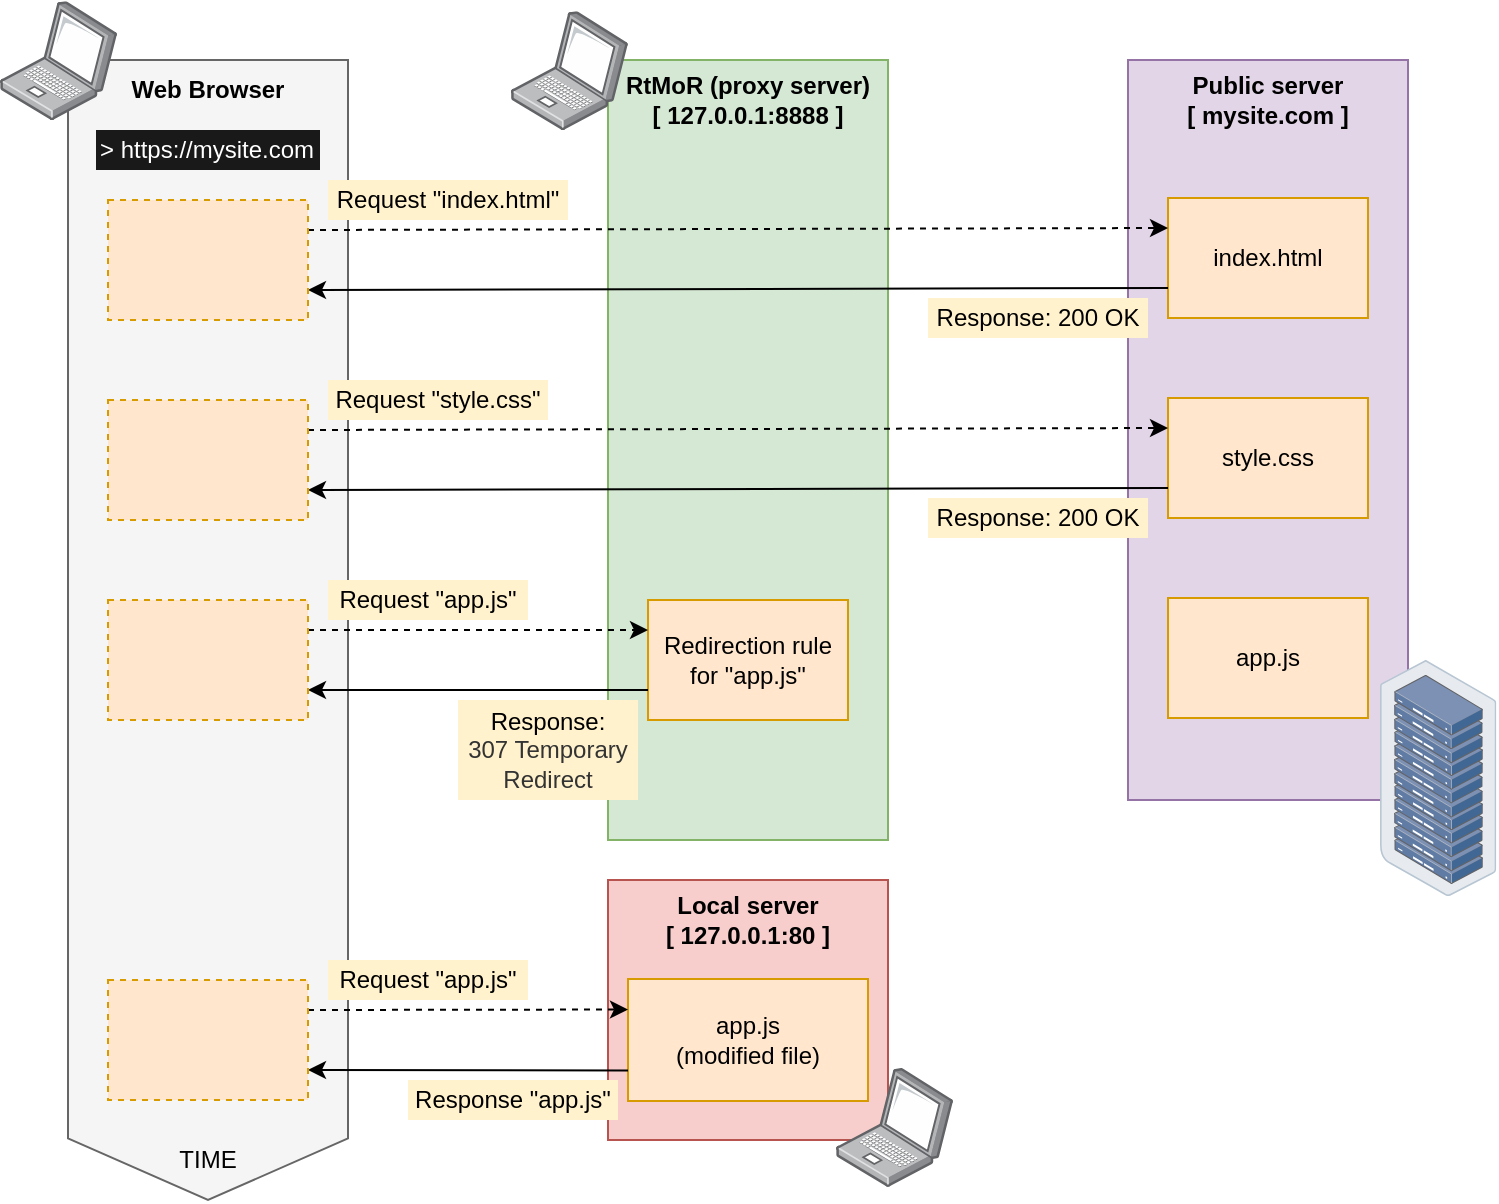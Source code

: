 <mxfile version="14.1.8" type="device"><diagram id="XYN9Jt7Bw3ZrNFTsPTfO" name="Strona-1"><mxGraphModel dx="749" dy="666" grid="1" gridSize="10" guides="1" tooltips="1" connect="1" arrows="1" fold="1" page="1" pageScale="1" pageWidth="827" pageHeight="1169" math="0" shadow="0"><root><mxCell id="0"/><mxCell id="1" parent="0"/><mxCell id="dYxebDh8AloUqGqZ44wi-45" value="" style="rounded=0;whiteSpace=wrap;html=1;fillColor=#d5e8d4;fontSize=30;strokeColor=#82b366;" parent="1" vertex="1"><mxGeometry x="334" y="80" width="140" height="390" as="geometry"/></mxCell><mxCell id="dYxebDh8AloUqGqZ44wi-59" value="Redirection rule&lt;br&gt;for &quot;app.js&quot;" style="rounded=0;whiteSpace=wrap;html=1;fillColor=#ffe6cc;strokeColor=#d79b00;" parent="1" vertex="1"><mxGeometry x="354" y="350" width="100" height="60" as="geometry"/></mxCell><mxCell id="dYxebDh8AloUqGqZ44wi-54" value="" style="rounded=0;whiteSpace=wrap;html=1;fillColor=#f8cecc;strokeColor=#b85450;" parent="1" vertex="1"><mxGeometry x="334" y="490" width="140" height="130" as="geometry"/></mxCell><mxCell id="dYxebDh8AloUqGqZ44wi-42" value="" style="verticalLabelPosition=bottom;verticalAlign=top;html=1;shape=offPageConnector;rounded=0;size=0.054;fillColor=#f5f5f5;strokeColor=#666666;fontColor=#333333;" parent="1" vertex="1"><mxGeometry x="64" y="80" width="140" height="570" as="geometry"/></mxCell><mxCell id="dYxebDh8AloUqGqZ44wi-38" value="" style="rounded=0;whiteSpace=wrap;html=1;fillColor=#e1d5e7;strokeColor=#9673a6;" parent="1" vertex="1"><mxGeometry x="594" y="80" width="140" height="370" as="geometry"/></mxCell><mxCell id="dYxebDh8AloUqGqZ44wi-12" value="index.html" style="rounded=0;whiteSpace=wrap;html=1;fillColor=#ffe6cc;strokeColor=#d79b00;" parent="1" vertex="1"><mxGeometry x="614" y="149" width="100" height="60" as="geometry"/></mxCell><mxCell id="dYxebDh8AloUqGqZ44wi-16" value="" style="endArrow=classic;html=1;dashed=1;exitX=1;exitY=0.25;exitDx=0;exitDy=0;entryX=0;entryY=0.25;entryDx=0;entryDy=0;" parent="1" source="dYxebDh8AloUqGqZ44wi-23" edge="1" target="dYxebDh8AloUqGqZ44wi-12"><mxGeometry width="50" height="50" relative="1" as="geometry"><mxPoint x="213.0" y="176" as="sourcePoint"/><mxPoint x="570" y="164" as="targetPoint"/></mxGeometry></mxCell><mxCell id="dYxebDh8AloUqGqZ44wi-18" value="Request &quot;index.html&quot;" style="text;html=1;align=center;verticalAlign=middle;whiteSpace=wrap;rounded=0;fillColor=#fff2cc;" parent="1" vertex="1"><mxGeometry x="194" y="140" width="120" height="20" as="geometry"/></mxCell><mxCell id="dYxebDh8AloUqGqZ44wi-19" value="" style="endArrow=classic;html=1;exitX=0;exitY=0.75;exitDx=0;exitDy=0;entryX=1;entryY=0.75;entryDx=0;entryDy=0;" parent="1" source="dYxebDh8AloUqGqZ44wi-12" target="dYxebDh8AloUqGqZ44wi-23" edge="1"><mxGeometry width="50" height="50" relative="1" as="geometry"><mxPoint x="504" y="179.34" as="sourcePoint"/><mxPoint x="314" y="194" as="targetPoint"/></mxGeometry></mxCell><mxCell id="dYxebDh8AloUqGqZ44wi-20" value="Response: 200 OK" style="text;html=1;fillColor=#fff2cc;align=center;verticalAlign=middle;whiteSpace=wrap;rounded=0;" parent="1" vertex="1"><mxGeometry x="494" y="199" width="110" height="20" as="geometry"/></mxCell><mxCell id="dYxebDh8AloUqGqZ44wi-23" value="" style="rounded=0;whiteSpace=wrap;html=1;fillColor=#ffe6cc;strokeColor=#d79b00;dashed=1;" parent="1" vertex="1"><mxGeometry x="84" y="150" width="100" height="60" as="geometry"/></mxCell><mxCell id="dYxebDh8AloUqGqZ44wi-26" value="style.css" style="rounded=0;whiteSpace=wrap;html=1;fillColor=#ffe6cc;strokeColor=#d79b00;" parent="1" vertex="1"><mxGeometry x="614" y="249" width="100" height="60" as="geometry"/></mxCell><mxCell id="dYxebDh8AloUqGqZ44wi-27" value="" style="endArrow=classic;html=1;dashed=1;exitX=1;exitY=0.25;exitDx=0;exitDy=0;entryX=0;entryY=0.25;entryDx=0;entryDy=0;" parent="1" source="dYxebDh8AloUqGqZ44wi-31" edge="1" target="dYxebDh8AloUqGqZ44wi-26"><mxGeometry width="50" height="50" relative="1" as="geometry"><mxPoint x="213.0" y="276" as="sourcePoint"/><mxPoint x="600" y="264" as="targetPoint"/></mxGeometry></mxCell><mxCell id="dYxebDh8AloUqGqZ44wi-28" value="Request &quot;style.css&quot;" style="text;html=1;align=center;verticalAlign=middle;whiteSpace=wrap;rounded=0;fillColor=#fff2cc;" parent="1" vertex="1"><mxGeometry x="194" y="240" width="110" height="20" as="geometry"/></mxCell><mxCell id="dYxebDh8AloUqGqZ44wi-29" value="" style="endArrow=classic;html=1;exitX=0;exitY=0.75;exitDx=0;exitDy=0;entryX=1;entryY=0.75;entryDx=0;entryDy=0;" parent="1" source="dYxebDh8AloUqGqZ44wi-26" target="dYxebDh8AloUqGqZ44wi-31" edge="1"><mxGeometry width="50" height="50" relative="1" as="geometry"><mxPoint x="504" y="279.34" as="sourcePoint"/><mxPoint x="314" y="294" as="targetPoint"/></mxGeometry></mxCell><mxCell id="dYxebDh8AloUqGqZ44wi-30" value="Response: 200 OK" style="text;html=1;fillColor=#fff2cc;align=center;verticalAlign=middle;whiteSpace=wrap;rounded=0;" parent="1" vertex="1"><mxGeometry x="494" y="299" width="110" height="20" as="geometry"/></mxCell><mxCell id="dYxebDh8AloUqGqZ44wi-31" value="" style="rounded=0;whiteSpace=wrap;html=1;fillColor=#ffe6cc;strokeColor=#d79b00;dashed=1;" parent="1" vertex="1"><mxGeometry x="84" y="250" width="100" height="60" as="geometry"/></mxCell><mxCell id="dYxebDh8AloUqGqZ44wi-32" value="app.js" style="rounded=0;whiteSpace=wrap;html=1;fillColor=#ffe6cc;strokeColor=#d79b00;" parent="1" vertex="1"><mxGeometry x="614" y="349" width="100" height="60" as="geometry"/></mxCell><mxCell id="dYxebDh8AloUqGqZ44wi-33" value="" style="endArrow=classic;html=1;dashed=1;exitX=1;exitY=0.25;exitDx=0;exitDy=0;entryX=0;entryY=0.25;entryDx=0;entryDy=0;" parent="1" source="dYxebDh8AloUqGqZ44wi-37" target="dYxebDh8AloUqGqZ44wi-59" edge="1"><mxGeometry width="50" height="50" relative="1" as="geometry"><mxPoint x="213.0" y="376" as="sourcePoint"/><mxPoint x="324" y="364" as="targetPoint"/></mxGeometry></mxCell><mxCell id="dYxebDh8AloUqGqZ44wi-34" value="Request &quot;app.js&quot;" style="text;html=1;align=center;verticalAlign=middle;whiteSpace=wrap;rounded=0;fillColor=#fff2cc;" parent="1" vertex="1"><mxGeometry x="194" y="340" width="100" height="20" as="geometry"/></mxCell><mxCell id="dYxebDh8AloUqGqZ44wi-35" value="" style="endArrow=classic;html=1;entryX=1;entryY=0.75;entryDx=0;entryDy=0;exitX=0;exitY=0.75;exitDx=0;exitDy=0;" parent="1" source="dYxebDh8AloUqGqZ44wi-59" target="dYxebDh8AloUqGqZ44wi-37" edge="1"><mxGeometry width="50" height="50" relative="1" as="geometry"><mxPoint x="314" y="395" as="sourcePoint"/><mxPoint x="314" y="394" as="targetPoint"/></mxGeometry></mxCell><mxCell id="dYxebDh8AloUqGqZ44wi-36" value="Response:&lt;br&gt;&lt;span style=&quot;color: rgb(51 , 51 , 51)&quot;&gt;307 Temporary Redirect&lt;/span&gt;" style="text;html=1;fillColor=#fff2cc;align=center;verticalAlign=middle;whiteSpace=wrap;rounded=0;" parent="1" vertex="1"><mxGeometry x="259" y="400" width="90" height="50" as="geometry"/></mxCell><mxCell id="dYxebDh8AloUqGqZ44wi-37" value="" style="rounded=0;whiteSpace=wrap;html=1;fillColor=#ffe6cc;strokeColor=#d79b00;dashed=1;" parent="1" vertex="1"><mxGeometry x="84" y="350" width="100" height="60" as="geometry"/></mxCell><mxCell id="dYxebDh8AloUqGqZ44wi-39" value="Public server&lt;br&gt;[ mysite.com ]" style="text;html=1;strokeColor=none;fillColor=none;align=center;verticalAlign=middle;whiteSpace=wrap;rounded=0;fontStyle=1" parent="1" vertex="1"><mxGeometry x="594" y="80" width="140" height="40" as="geometry"/></mxCell><mxCell id="dYxebDh8AloUqGqZ44wi-47" value="Web Browser" style="text;html=1;strokeColor=none;fillColor=none;align=center;verticalAlign=middle;whiteSpace=wrap;rounded=0;fontStyle=1" parent="1" vertex="1"><mxGeometry x="64" y="80" width="140" height="30" as="geometry"/></mxCell><mxCell id="dYxebDh8AloUqGqZ44wi-48" value="RtMoR (proxy server)&lt;br&gt;[ 127.0.0.1:8888 ]" style="text;html=1;strokeColor=none;fillColor=none;align=center;verticalAlign=middle;whiteSpace=wrap;rounded=0;fontStyle=1" parent="1" vertex="1"><mxGeometry x="334" y="80" width="140" height="40" as="geometry"/></mxCell><mxCell id="dYxebDh8AloUqGqZ44wi-53" value="Local server&lt;br&gt;[ 127.0.0.1:80 ]" style="text;html=1;strokeColor=none;fillColor=none;align=center;verticalAlign=middle;whiteSpace=wrap;rounded=0;fontStyle=1" parent="1" vertex="1"><mxGeometry x="334" y="490" width="140" height="40" as="geometry"/></mxCell><mxCell id="dYxebDh8AloUqGqZ44wi-68" value="app.js&lt;br&gt;(modified file)" style="rounded=0;whiteSpace=wrap;html=1;fillColor=#ffe6cc;strokeColor=#d79b00;" parent="1" vertex="1"><mxGeometry x="344" y="539.5" width="120" height="61" as="geometry"/></mxCell><mxCell id="dYxebDh8AloUqGqZ44wi-69" value="" style="endArrow=classic;html=1;dashed=1;exitX=1;exitY=0.25;exitDx=0;exitDy=0;entryX=0;entryY=0.25;entryDx=0;entryDy=0;" parent="1" source="dYxebDh8AloUqGqZ44wi-73" target="dYxebDh8AloUqGqZ44wi-68" edge="1"><mxGeometry width="50" height="50" relative="1" as="geometry"><mxPoint x="213.0" y="566" as="sourcePoint"/><mxPoint x="324" y="554" as="targetPoint"/></mxGeometry></mxCell><mxCell id="dYxebDh8AloUqGqZ44wi-70" value="Request &quot;app.js&quot;" style="text;html=1;align=center;verticalAlign=middle;whiteSpace=wrap;rounded=0;fillColor=#fff2cc;" parent="1" vertex="1"><mxGeometry x="194" y="530" width="100" height="20" as="geometry"/></mxCell><mxCell id="dYxebDh8AloUqGqZ44wi-71" value="" style="endArrow=classic;html=1;entryX=1;entryY=0.75;entryDx=0;entryDy=0;exitX=0;exitY=0.75;exitDx=0;exitDy=0;" parent="1" source="dYxebDh8AloUqGqZ44wi-68" target="dYxebDh8AloUqGqZ44wi-73" edge="1"><mxGeometry width="50" height="50" relative="1" as="geometry"><mxPoint x="314" y="585" as="sourcePoint"/><mxPoint x="314" y="584" as="targetPoint"/></mxGeometry></mxCell><mxCell id="dYxebDh8AloUqGqZ44wi-72" value="Response &quot;app.js&quot;" style="text;html=1;fillColor=#fff2cc;align=center;verticalAlign=middle;whiteSpace=wrap;rounded=0;" parent="1" vertex="1"><mxGeometry x="234" y="590" width="105" height="20" as="geometry"/></mxCell><mxCell id="dYxebDh8AloUqGqZ44wi-73" value="" style="rounded=0;whiteSpace=wrap;html=1;fillColor=#ffe6cc;dashed=1;strokeColor=#d79b00;" parent="1" vertex="1"><mxGeometry x="84" y="540" width="100" height="60" as="geometry"/></mxCell><mxCell id="dYxebDh8AloUqGqZ44wi-81" value="TIME" style="text;html=1;strokeColor=none;fillColor=none;align=center;verticalAlign=middle;whiteSpace=wrap;rounded=0;" parent="1" vertex="1"><mxGeometry x="109" y="620" width="50" height="20" as="geometry"/></mxCell><mxCell id="dYxebDh8AloUqGqZ44wi-82" value="&amp;gt; https://mysite.com" style="rounded=0;whiteSpace=wrap;html=1;fontSize=12;align=left;fillColor=#191919;strokeColor=none;fontColor=#FFFFFF;" parent="1" vertex="1"><mxGeometry x="78" y="115" width="112" height="20" as="geometry"/></mxCell><mxCell id="dYxebDh8AloUqGqZ44wi-83" value="" style="points=[];aspect=fixed;html=1;align=center;shadow=0;dashed=0;image;image=img/lib/allied_telesis/computer_and_terminals/Laptop.svg;strokeColor=#000000;fillColor=#191919;fontSize=12;fontColor=#FFFFFF;" parent="1" vertex="1"><mxGeometry x="30" y="50.57" width="58.58" height="59.43" as="geometry"/></mxCell><mxCell id="dYxebDh8AloUqGqZ44wi-84" value="" style="points=[];aspect=fixed;html=1;align=center;shadow=0;dashed=0;image;image=img/lib/allied_telesis/storage/Datacenter_Server_Rack.svg;strokeColor=#000000;fillColor=#191919;fontSize=12;fontColor=#FFFFFF;" parent="1" vertex="1"><mxGeometry x="720" y="380" width="58.2" height="117.99" as="geometry"/></mxCell><mxCell id="dYxebDh8AloUqGqZ44wi-86" value="" style="points=[];aspect=fixed;html=1;align=center;shadow=0;dashed=0;image;image=img/lib/allied_telesis/computer_and_terminals/Laptop.svg;strokeColor=#000000;fillColor=#191919;fontSize=12;fontColor=#FFFFFF;" parent="1" vertex="1"><mxGeometry x="285.42" y="55.57" width="58.58" height="59.43" as="geometry"/></mxCell><mxCell id="dYxebDh8AloUqGqZ44wi-87" value="" style="points=[];aspect=fixed;html=1;align=center;shadow=0;dashed=0;image;image=img/lib/allied_telesis/computer_and_terminals/Laptop.svg;strokeColor=#000000;fillColor=#191919;fontSize=12;fontColor=#FFFFFF;" parent="1" vertex="1"><mxGeometry x="448" y="584" width="58.58" height="59.43" as="geometry"/></mxCell></root></mxGraphModel></diagram></mxfile>